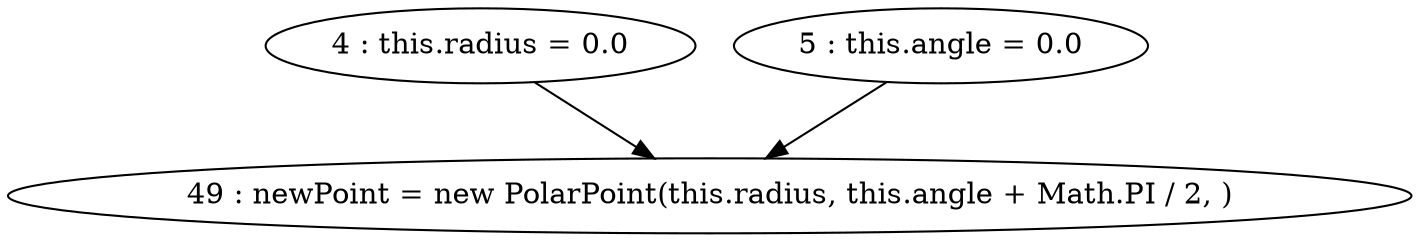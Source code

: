 digraph G {
"4 : this.radius = 0.0"
"4 : this.radius = 0.0" -> "49 : newPoint = new PolarPoint(this.radius, this.angle + Math.PI / 2, )"
"5 : this.angle = 0.0"
"5 : this.angle = 0.0" -> "49 : newPoint = new PolarPoint(this.radius, this.angle + Math.PI / 2, )"
"49 : newPoint = new PolarPoint(this.radius, this.angle + Math.PI / 2, )"
}